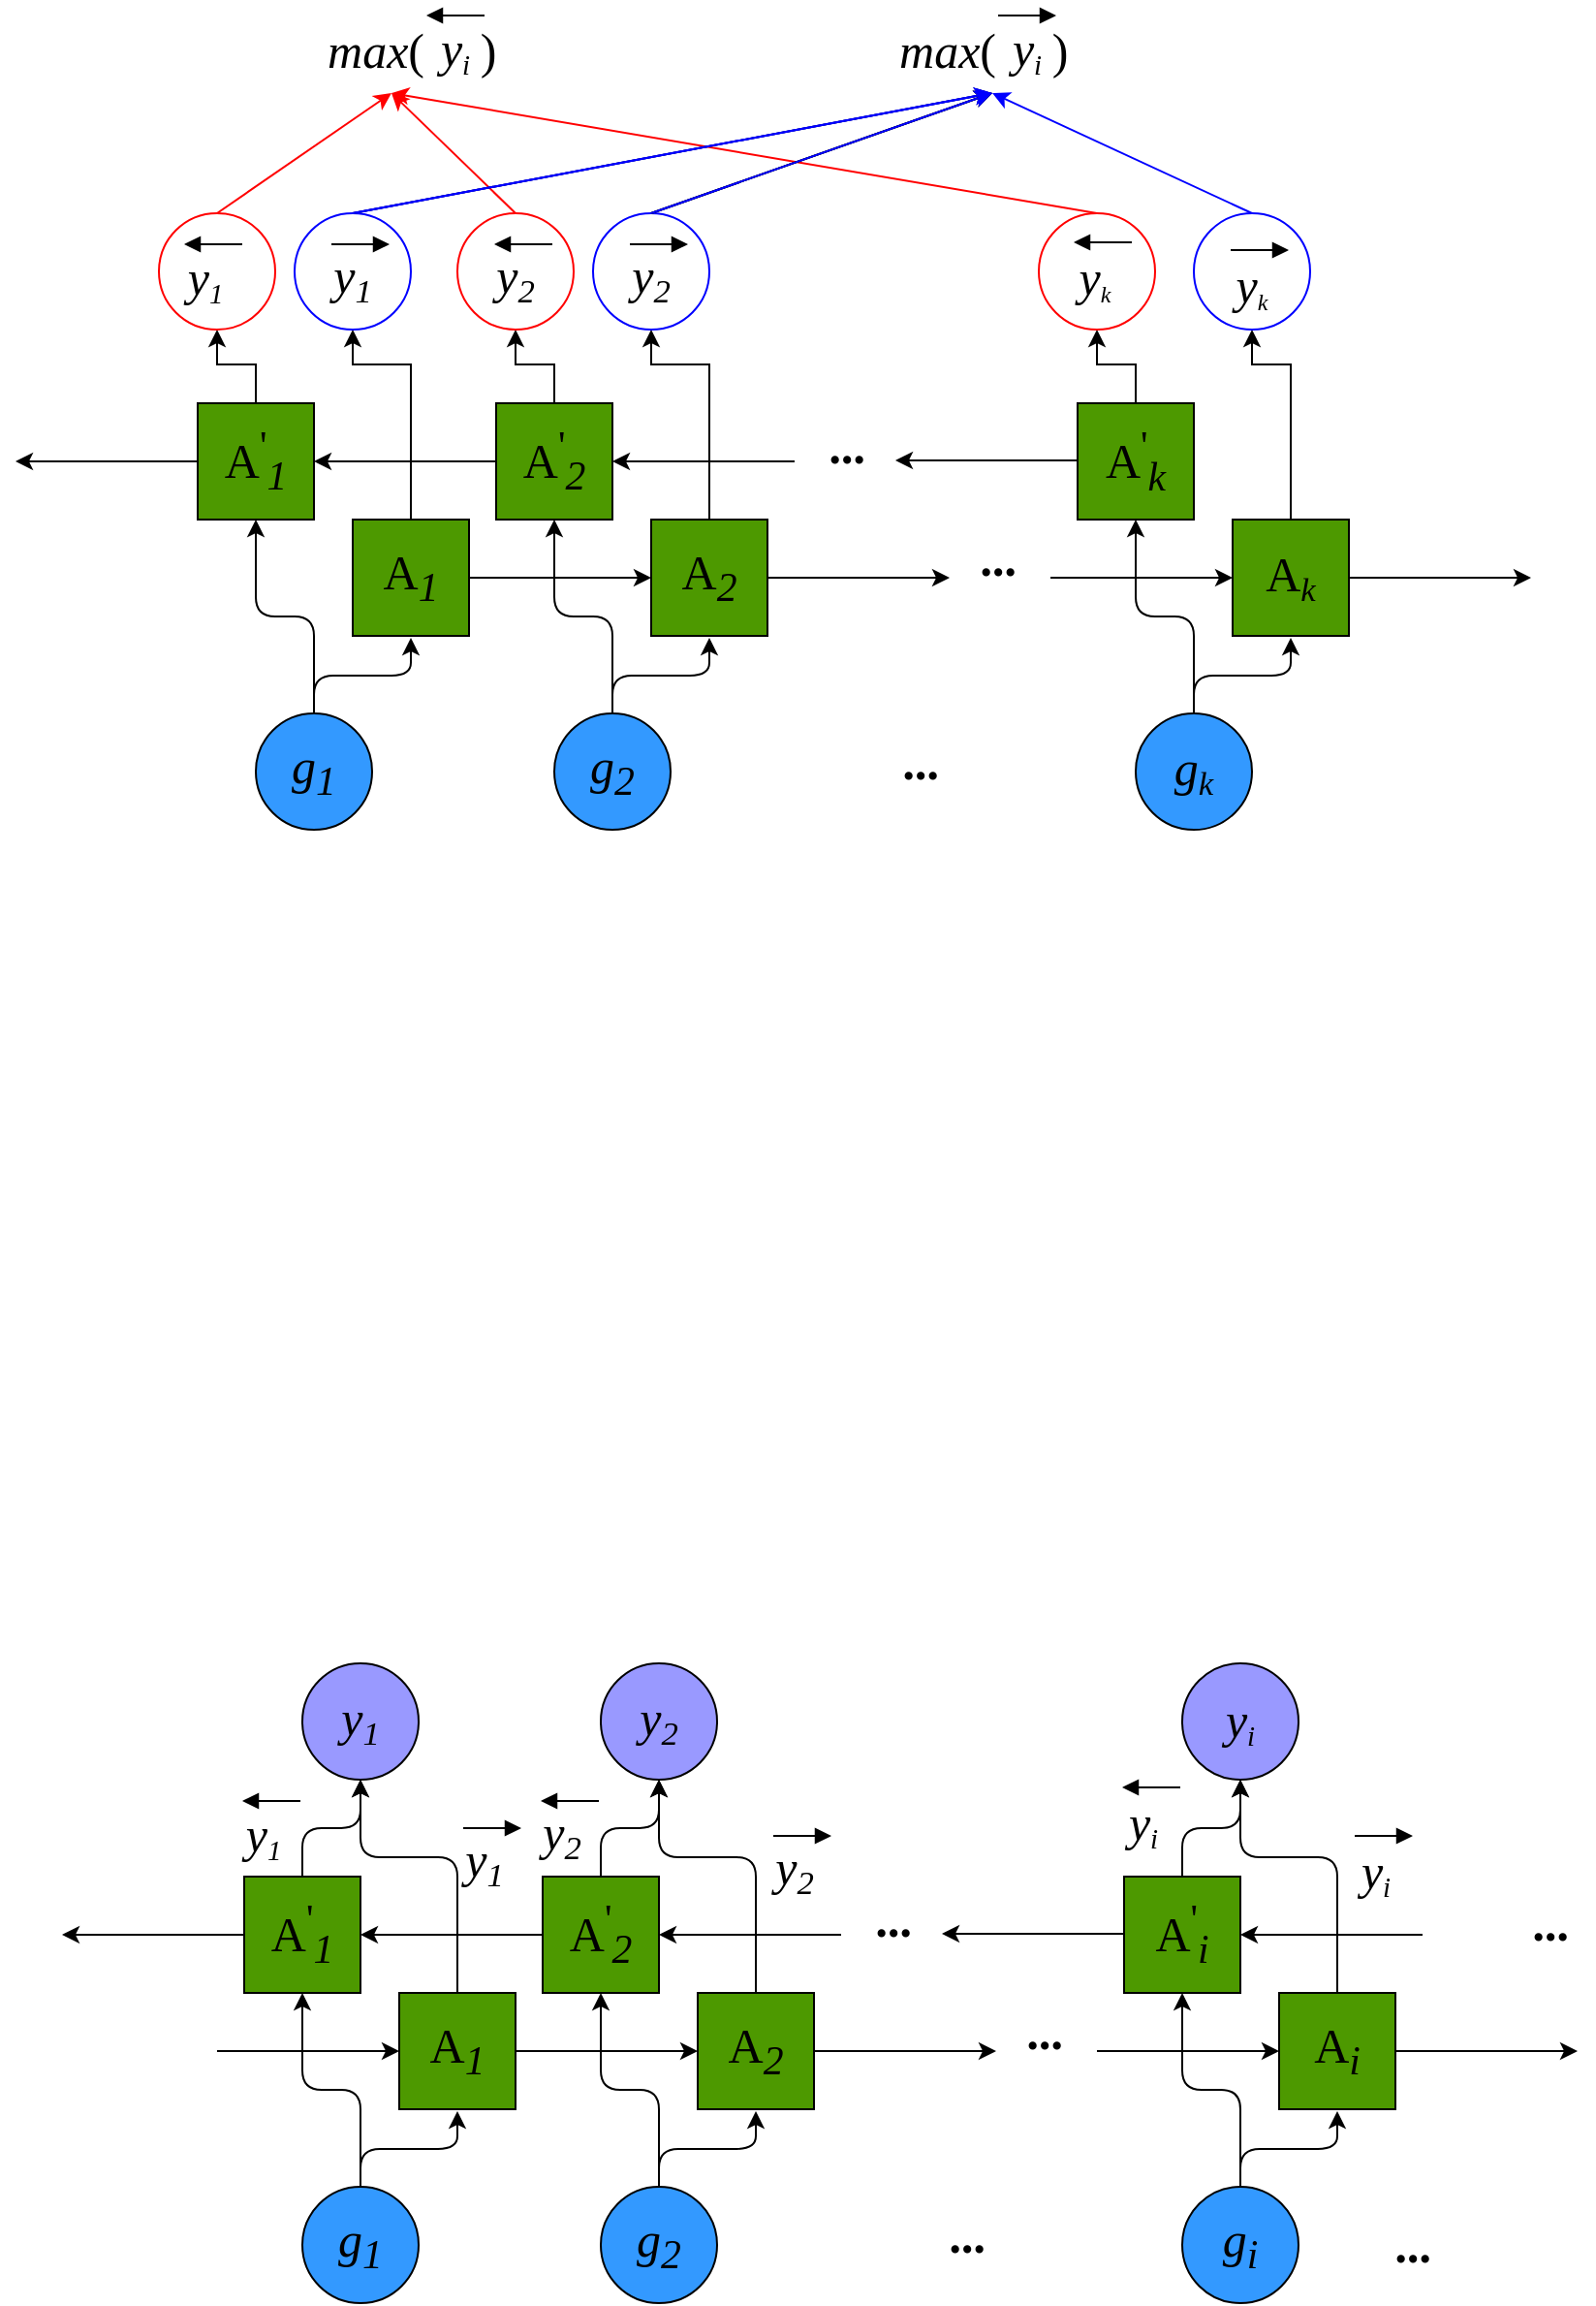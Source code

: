 <mxfile version="12.7.0" type="github">
  <diagram id="qnvLAeOahHRdcpvroYUL" name="Page-1">
    <mxGraphModel dx="1019" dy="519" grid="1" gridSize="10" guides="1" tooltips="1" connect="1" arrows="1" fold="1" page="1" pageScale="1" pageWidth="827" pageHeight="1169" math="0" shadow="0">
      <root>
        <mxCell id="0"/>
        <mxCell id="1" parent="0"/>
        <mxCell id="tPSSgy20HXyKbWYkyoau-40" value="" style="html=1;verticalAlign=bottom;endArrow=block;fontSize=25;fontFamily=Times New Roman;" edge="1" parent="1">
          <mxGeometry width="80" relative="1" as="geometry">
            <mxPoint x="523" y="120" as="sourcePoint"/>
            <mxPoint x="553" y="120" as="targetPoint"/>
          </mxGeometry>
        </mxCell>
        <mxCell id="RUoRTHbxr52IHqTM27ya-61" value="" style="html=1;verticalAlign=bottom;endArrow=block;fontSize=25;fontFamily=Times New Roman;" parent="1" edge="1">
          <mxGeometry width="80" relative="1" as="geometry">
            <mxPoint x="179" y="238" as="sourcePoint"/>
            <mxPoint x="209" y="238" as="targetPoint"/>
          </mxGeometry>
        </mxCell>
        <mxCell id="RUoRTHbxr52IHqTM27ya-1" value="g&lt;sub&gt;1&lt;/sub&gt;" style="ellipse;whiteSpace=wrap;html=1;aspect=fixed;fontSize=25;fontStyle=2;fontFamily=Times New Roman;fillColor=#3399FF;" parent="1" vertex="1">
          <mxGeometry x="140" y="480" width="60" height="60" as="geometry"/>
        </mxCell>
        <mxCell id="RUoRTHbxr52IHqTM27ya-22" value="" style="edgeStyle=orthogonalEdgeStyle;rounded=0;orthogonalLoop=1;jettySize=auto;html=1;fontSize=25;fontStyle=2;exitX=0;exitY=0.5;exitDx=0;exitDy=0;fontFamily=Times New Roman;" parent="1" source="RUoRTHbxr52IHqTM27ya-13" target="RUoRTHbxr52IHqTM27ya-2" edge="1">
          <mxGeometry relative="1" as="geometry">
            <mxPoint x="250" y="350" as="sourcePoint"/>
          </mxGeometry>
        </mxCell>
        <mxCell id="clvgTeOOFxfK2EVjI2t1-62" value="" style="edgeStyle=orthogonalEdgeStyle;rounded=0;orthogonalLoop=1;jettySize=auto;html=1;" parent="1" source="RUoRTHbxr52IHqTM27ya-2" target="clvgTeOOFxfK2EVjI2t1-61" edge="1">
          <mxGeometry relative="1" as="geometry"/>
        </mxCell>
        <mxCell id="RUoRTHbxr52IHqTM27ya-2" value="" style="whiteSpace=wrap;html=1;aspect=fixed;fontSize=25;fontStyle=2;fontFamily=Times New Roman;fontColor=#00FF00;fillColor=#4D9900;" parent="1" vertex="1">
          <mxGeometry x="110" y="320" width="60" height="60" as="geometry"/>
        </mxCell>
        <mxCell id="tPSSgy20HXyKbWYkyoau-12" value="" style="edgeStyle=orthogonalEdgeStyle;rounded=0;orthogonalLoop=1;jettySize=auto;html=1;entryX=0.5;entryY=1;entryDx=0;entryDy=0;" edge="1" parent="1" source="RUoRTHbxr52IHqTM27ya-3" target="clvgTeOOFxfK2EVjI2t1-65">
          <mxGeometry relative="1" as="geometry">
            <mxPoint x="220" y="300" as="targetPoint"/>
            <Array as="points">
              <mxPoint x="220" y="300"/>
              <mxPoint x="190" y="300"/>
            </Array>
          </mxGeometry>
        </mxCell>
        <mxCell id="RUoRTHbxr52IHqTM27ya-3" value="" style="whiteSpace=wrap;html=1;aspect=fixed;fontSize=25;fontStyle=2;fontFamily=Times New Roman;labelBackgroundColor=#00FF00;fillColor=#4D9900;" parent="1" vertex="1">
          <mxGeometry x="190" y="380" width="60" height="60" as="geometry"/>
        </mxCell>
        <mxCell id="RUoRTHbxr52IHqTM27ya-5" value="" style="edgeStyle=elbowEdgeStyle;elbow=vertical;endArrow=classic;html=1;fontSize=25;fontStyle=2;fontFamily=Times New Roman;" parent="1" edge="1">
          <mxGeometry width="50" height="50" relative="1" as="geometry">
            <mxPoint x="170" y="480" as="sourcePoint"/>
            <mxPoint x="220" y="441" as="targetPoint"/>
          </mxGeometry>
        </mxCell>
        <mxCell id="RUoRTHbxr52IHqTM27ya-6" value="" style="edgeStyle=elbowEdgeStyle;elbow=vertical;endArrow=classic;html=1;fontSize=25;fontStyle=2;fontFamily=Times New Roman;" parent="1" edge="1">
          <mxGeometry width="50" height="50" relative="1" as="geometry">
            <mxPoint x="170" y="480" as="sourcePoint"/>
            <mxPoint x="140" y="380" as="targetPoint"/>
          </mxGeometry>
        </mxCell>
        <mxCell id="RUoRTHbxr52IHqTM27ya-12" value="g&lt;sub&gt;2&lt;/sub&gt;" style="ellipse;whiteSpace=wrap;html=1;aspect=fixed;fontSize=25;fontStyle=2;fontFamily=Times New Roman;fillColor=#3399FF;" parent="1" vertex="1">
          <mxGeometry x="294" y="480" width="60" height="60" as="geometry"/>
        </mxCell>
        <mxCell id="tPSSgy20HXyKbWYkyoau-6" value="" style="edgeStyle=orthogonalEdgeStyle;rounded=0;orthogonalLoop=1;jettySize=auto;html=1;" edge="1" parent="1" source="RUoRTHbxr52IHqTM27ya-13" target="clvgTeOOFxfK2EVjI2t1-66">
          <mxGeometry relative="1" as="geometry"/>
        </mxCell>
        <mxCell id="RUoRTHbxr52IHqTM27ya-13" value="" style="whiteSpace=wrap;html=1;aspect=fixed;fontSize=25;fontStyle=2;fontFamily=Times New Roman;gradientColor=none;fillColor=#4D9900;" parent="1" vertex="1">
          <mxGeometry x="264" y="320" width="60" height="60" as="geometry"/>
        </mxCell>
        <mxCell id="tPSSgy20HXyKbWYkyoau-10" value="" style="edgeStyle=orthogonalEdgeStyle;rounded=0;orthogonalLoop=1;jettySize=auto;html=1;entryX=0.5;entryY=1;entryDx=0;entryDy=0;" edge="1" parent="1" source="RUoRTHbxr52IHqTM27ya-14" target="clvgTeOOFxfK2EVjI2t1-68">
          <mxGeometry relative="1" as="geometry">
            <mxPoint x="374" y="300" as="targetPoint"/>
            <Array as="points">
              <mxPoint x="374" y="300"/>
              <mxPoint x="344" y="300"/>
            </Array>
          </mxGeometry>
        </mxCell>
        <mxCell id="RUoRTHbxr52IHqTM27ya-14" value="" style="whiteSpace=wrap;html=1;aspect=fixed;fontSize=25;fontStyle=2;fontFamily=Times New Roman;fillColor=#4D9900;" parent="1" vertex="1">
          <mxGeometry x="344" y="380" width="60" height="60" as="geometry"/>
        </mxCell>
        <mxCell id="RUoRTHbxr52IHqTM27ya-15" value="" style="edgeStyle=elbowEdgeStyle;elbow=vertical;endArrow=classic;html=1;fontSize=25;fontStyle=2;fontFamily=Times New Roman;" parent="1" edge="1">
          <mxGeometry width="50" height="50" relative="1" as="geometry">
            <mxPoint x="324" y="480" as="sourcePoint"/>
            <mxPoint x="374" y="441" as="targetPoint"/>
          </mxGeometry>
        </mxCell>
        <mxCell id="RUoRTHbxr52IHqTM27ya-16" value="" style="edgeStyle=elbowEdgeStyle;elbow=vertical;endArrow=classic;html=1;fontSize=25;fontStyle=2;fontFamily=Times New Roman;" parent="1" edge="1">
          <mxGeometry width="50" height="50" relative="1" as="geometry">
            <mxPoint x="324" y="480" as="sourcePoint"/>
            <mxPoint x="294" y="380" as="targetPoint"/>
          </mxGeometry>
        </mxCell>
        <mxCell id="RUoRTHbxr52IHqTM27ya-20" value="" style="endArrow=classic;html=1;exitX=1;exitY=0.5;exitDx=0;exitDy=0;entryX=0;entryY=0.5;entryDx=0;entryDy=0;fontSize=25;fontStyle=2;fontFamily=Times New Roman;" parent="1" source="RUoRTHbxr52IHqTM27ya-3" target="RUoRTHbxr52IHqTM27ya-14" edge="1">
          <mxGeometry width="50" height="50" relative="1" as="geometry">
            <mxPoint x="-80" y="500" as="sourcePoint"/>
            <mxPoint x="-30" y="450" as="targetPoint"/>
          </mxGeometry>
        </mxCell>
        <mxCell id="RUoRTHbxr52IHqTM27ya-26" value="" style="endArrow=classic;html=1;exitX=1;exitY=0.5;exitDx=0;exitDy=0;entryX=0;entryY=0.5;entryDx=0;entryDy=0;fontSize=25;fontStyle=2;fontFamily=Times New Roman;" parent="1" edge="1">
          <mxGeometry width="50" height="50" relative="1" as="geometry">
            <mxPoint x="404" y="410" as="sourcePoint"/>
            <mxPoint x="498" y="410" as="targetPoint"/>
          </mxGeometry>
        </mxCell>
        <mxCell id="RUoRTHbxr52IHqTM27ya-27" value="" style="endArrow=classic;html=1;exitX=1;exitY=0.5;exitDx=0;exitDy=0;entryX=0;entryY=0.5;entryDx=0;entryDy=0;fontSize=25;fontStyle=2;fontFamily=Times New Roman;" parent="1" edge="1">
          <mxGeometry width="50" height="50" relative="1" as="geometry">
            <mxPoint x="418" y="350" as="sourcePoint"/>
            <mxPoint x="324" y="350" as="targetPoint"/>
          </mxGeometry>
        </mxCell>
        <mxCell id="RUoRTHbxr52IHqTM27ya-28" value="g&lt;span style=&quot;font-size: 20.833px&quot;&gt;&lt;sub&gt;k&lt;/sub&gt;&lt;/span&gt;" style="ellipse;whiteSpace=wrap;html=1;aspect=fixed;fontSize=25;fontStyle=2;fontFamily=Times New Roman;labelBackgroundColor=none;fillColor=#3399FF;" parent="1" vertex="1">
          <mxGeometry x="594" y="480" width="60" height="60" as="geometry"/>
        </mxCell>
        <mxCell id="tPSSgy20HXyKbWYkyoau-1" value="" style="edgeStyle=orthogonalEdgeStyle;rounded=0;orthogonalLoop=1;jettySize=auto;html=1;" edge="1" parent="1" source="RUoRTHbxr52IHqTM27ya-29" target="clvgTeOOFxfK2EVjI2t1-69">
          <mxGeometry relative="1" as="geometry"/>
        </mxCell>
        <mxCell id="RUoRTHbxr52IHqTM27ya-29" value="" style="whiteSpace=wrap;html=1;aspect=fixed;fontSize=25;fontStyle=2;fontFamily=Times New Roman;fillColor=#4D9900;" parent="1" vertex="1">
          <mxGeometry x="564" y="320" width="60" height="60" as="geometry"/>
        </mxCell>
        <mxCell id="tPSSgy20HXyKbWYkyoau-5" value="" style="edgeStyle=orthogonalEdgeStyle;rounded=0;orthogonalLoop=1;jettySize=auto;html=1;entryX=0.5;entryY=1;entryDx=0;entryDy=0;" edge="1" parent="1" source="RUoRTHbxr52IHqTM27ya-30" target="clvgTeOOFxfK2EVjI2t1-70">
          <mxGeometry relative="1" as="geometry">
            <mxPoint x="674" y="300" as="targetPoint"/>
            <Array as="points">
              <mxPoint x="674" y="300"/>
              <mxPoint x="654" y="300"/>
            </Array>
          </mxGeometry>
        </mxCell>
        <mxCell id="RUoRTHbxr52IHqTM27ya-30" value="" style="whiteSpace=wrap;html=1;aspect=fixed;fontSize=25;fontStyle=2;fontFamily=Times New Roman;fillColor=#4D9900;" parent="1" vertex="1">
          <mxGeometry x="644" y="380" width="60" height="60" as="geometry"/>
        </mxCell>
        <mxCell id="RUoRTHbxr52IHqTM27ya-31" value="" style="edgeStyle=elbowEdgeStyle;elbow=vertical;endArrow=classic;html=1;fontSize=25;fontStyle=2;fontFamily=Times New Roman;" parent="1" edge="1">
          <mxGeometry width="50" height="50" relative="1" as="geometry">
            <mxPoint x="624" y="480" as="sourcePoint"/>
            <mxPoint x="674" y="441" as="targetPoint"/>
          </mxGeometry>
        </mxCell>
        <mxCell id="RUoRTHbxr52IHqTM27ya-32" value="" style="edgeStyle=elbowEdgeStyle;elbow=vertical;endArrow=classic;html=1;fontSize=25;fontStyle=2;fontFamily=Times New Roman;" parent="1" edge="1">
          <mxGeometry width="50" height="50" relative="1" as="geometry">
            <mxPoint x="624" y="480" as="sourcePoint"/>
            <mxPoint x="594" y="380" as="targetPoint"/>
          </mxGeometry>
        </mxCell>
        <mxCell id="RUoRTHbxr52IHqTM27ya-36" value="" style="endArrow=classic;html=1;exitX=1;exitY=0.5;exitDx=0;exitDy=0;entryX=0;entryY=0.5;entryDx=0;entryDy=0;fontSize=25;fontStyle=2;fontFamily=Times New Roman;" parent="1" target="RUoRTHbxr52IHqTM27ya-30" edge="1">
          <mxGeometry width="50" height="50" relative="1" as="geometry">
            <mxPoint x="550" y="410" as="sourcePoint"/>
            <mxPoint x="270" y="450" as="targetPoint"/>
          </mxGeometry>
        </mxCell>
        <mxCell id="RUoRTHbxr52IHqTM27ya-37" value="" style="endArrow=classic;html=1;exitX=1;exitY=0.5;exitDx=0;exitDy=0;entryX=0;entryY=0.5;entryDx=0;entryDy=0;fontSize=25;fontStyle=2;fontFamily=Times New Roman;" parent="1" edge="1">
          <mxGeometry width="50" height="50" relative="1" as="geometry">
            <mxPoint x="704" y="410" as="sourcePoint"/>
            <mxPoint x="798" y="410" as="targetPoint"/>
          </mxGeometry>
        </mxCell>
        <mxCell id="RUoRTHbxr52IHqTM27ya-39" value="" style="endArrow=classic;html=1;exitX=1;exitY=0.5;exitDx=0;exitDy=0;entryX=0;entryY=0.5;entryDx=0;entryDy=0;fontSize=25;fontStyle=2;fontFamily=Times New Roman;" parent="1" edge="1">
          <mxGeometry width="50" height="50" relative="1" as="geometry">
            <mxPoint x="564" y="349.5" as="sourcePoint"/>
            <mxPoint x="470" y="349.5" as="targetPoint"/>
          </mxGeometry>
        </mxCell>
        <mxCell id="RUoRTHbxr52IHqTM27ya-41" value="&lt;b style=&quot;font-size: 25px;&quot;&gt;&lt;font style=&quot;font-size: 25px;&quot;&gt;...&lt;/font&gt;&lt;/b&gt;" style="text;html=1;strokeColor=none;fillColor=none;align=center;verticalAlign=middle;whiteSpace=wrap;rounded=0;fontSize=25;fontStyle=2;fontFamily=Times New Roman;" parent="1" vertex="1">
          <mxGeometry x="519" y="400" width="10" as="geometry"/>
        </mxCell>
        <mxCell id="RUoRTHbxr52IHqTM27ya-47" value="&lt;b style=&quot;font-size: 25px;&quot;&gt;&lt;font style=&quot;font-size: 25px;&quot;&gt;...&lt;/font&gt;&lt;/b&gt;" style="text;html=1;strokeColor=none;fillColor=none;align=center;verticalAlign=middle;whiteSpace=wrap;rounded=0;fontSize=25;fontStyle=2;fontFamily=Times New Roman;" parent="1" vertex="1">
          <mxGeometry x="441" y="342" width="10" as="geometry"/>
        </mxCell>
        <mxCell id="RUoRTHbxr52IHqTM27ya-51" value="" style="edgeStyle=orthogonalEdgeStyle;rounded=0;orthogonalLoop=1;jettySize=auto;html=1;entryX=0;entryY=0.5;entryDx=0;entryDy=0;fontSize=25;fontStyle=2;fontFamily=Times New Roman;" parent="1" edge="1">
          <mxGeometry relative="1" as="geometry">
            <mxPoint x="110" y="350" as="sourcePoint"/>
            <mxPoint x="16" y="350" as="targetPoint"/>
          </mxGeometry>
        </mxCell>
        <mxCell id="RUoRTHbxr52IHqTM27ya-57" value="" style="html=1;verticalAlign=bottom;endArrow=block;fontSize=25;fontFamily=Times New Roman;" parent="1" edge="1">
          <mxGeometry width="80" relative="1" as="geometry">
            <mxPoint x="333" y="238" as="sourcePoint"/>
            <mxPoint x="363" y="238" as="targetPoint"/>
          </mxGeometry>
        </mxCell>
        <mxCell id="RUoRTHbxr52IHqTM27ya-58" value="&lt;i&gt;y&lt;span style=&quot;font-size: 20.833px&quot;&gt;&lt;sub&gt;2&lt;/sub&gt;&lt;/span&gt;&lt;/i&gt;" style="text;html=1;strokeColor=none;fillColor=none;align=center;verticalAlign=middle;whiteSpace=wrap;rounded=0;fontSize=25;fontFamily=Times New Roman;" parent="1" vertex="1">
          <mxGeometry x="324" y="246" width="40" height="20" as="geometry"/>
        </mxCell>
        <mxCell id="RUoRTHbxr52IHqTM27ya-59" value="" style="html=1;verticalAlign=bottom;endArrow=block;fontSize=25;fontFamily=Times New Roman;" parent="1" edge="1">
          <mxGeometry width="80" relative="1" as="geometry">
            <mxPoint x="643" y="241" as="sourcePoint"/>
            <mxPoint x="673" y="241" as="targetPoint"/>
          </mxGeometry>
        </mxCell>
        <mxCell id="RUoRTHbxr52IHqTM27ya-60" value="&lt;i&gt;y&lt;span style=&quot;font-size: 14.468px&quot;&gt;&lt;sub&gt;k&lt;/sub&gt;&lt;/span&gt;&lt;/i&gt;" style="text;html=1;strokeColor=none;fillColor=none;align=center;verticalAlign=middle;whiteSpace=wrap;rounded=0;fontSize=25;fontFamily=Times New Roman;" parent="1" vertex="1">
          <mxGeometry x="634" y="249" width="40" height="22" as="geometry"/>
        </mxCell>
        <mxCell id="RUoRTHbxr52IHqTM27ya-62" value="&lt;i&gt;y&lt;span style=&quot;font-size: 20.833px&quot;&gt;&lt;sub&gt;1&lt;/sub&gt;&lt;/span&gt;&lt;/i&gt;" style="text;html=1;strokeColor=none;fillColor=none;align=center;verticalAlign=middle;whiteSpace=wrap;rounded=0;fontSize=25;fontFamily=Times New Roman;" parent="1" vertex="1">
          <mxGeometry x="170" y="246" width="40" height="20" as="geometry"/>
        </mxCell>
        <mxCell id="RUoRTHbxr52IHqTM27ya-63" value="" style="html=1;verticalAlign=bottom;endArrow=block;fontSize=25;fontFamily=Times New Roman;" parent="1" edge="1">
          <mxGeometry width="80" relative="1" as="geometry">
            <mxPoint x="293" y="238" as="sourcePoint"/>
            <mxPoint x="263" y="238" as="targetPoint"/>
          </mxGeometry>
        </mxCell>
        <mxCell id="RUoRTHbxr52IHqTM27ya-64" value="&lt;i&gt;y&lt;span style=&quot;font-size: 20.833px&quot;&gt;&lt;sub&gt;2&lt;/sub&gt;&lt;/span&gt;&lt;/i&gt;" style="text;html=1;strokeColor=none;fillColor=none;align=center;verticalAlign=middle;whiteSpace=wrap;rounded=0;fontSize=25;fontFamily=Times New Roman;" parent="1" vertex="1">
          <mxGeometry x="254" y="246" width="40" height="20" as="geometry"/>
        </mxCell>
        <mxCell id="RUoRTHbxr52IHqTM27ya-65" value="" style="html=1;verticalAlign=bottom;endArrow=block;fontSize=25;fontFamily=Times New Roman;" parent="1" edge="1">
          <mxGeometry width="80" relative="1" as="geometry">
            <mxPoint x="133" y="238" as="sourcePoint"/>
            <mxPoint x="103" y="238" as="targetPoint"/>
          </mxGeometry>
        </mxCell>
        <mxCell id="RUoRTHbxr52IHqTM27ya-66" value="&lt;i&gt;y&lt;span style=&quot;font-size: 17.361px&quot;&gt;&lt;sub&gt;1&lt;/sub&gt;&lt;/span&gt;&lt;/i&gt;" style="text;html=1;strokeColor=none;fillColor=none;align=center;verticalAlign=middle;whiteSpace=wrap;rounded=0;fontSize=25;fontFamily=Times New Roman;" parent="1" vertex="1">
          <mxGeometry x="94" y="246" width="40" height="20" as="geometry"/>
        </mxCell>
        <mxCell id="RUoRTHbxr52IHqTM27ya-67" value="" style="html=1;verticalAlign=bottom;endArrow=block;fontSize=25;fontFamily=Times New Roman;" parent="1" edge="1">
          <mxGeometry width="80" relative="1" as="geometry">
            <mxPoint x="592" y="237" as="sourcePoint"/>
            <mxPoint x="562" y="237" as="targetPoint"/>
          </mxGeometry>
        </mxCell>
        <mxCell id="RUoRTHbxr52IHqTM27ya-68" value="&lt;i&gt;y&lt;span style=&quot;font-size: 14.468px&quot;&gt;&lt;sub&gt;k&lt;/sub&gt;&lt;/span&gt;&lt;/i&gt;" style="text;html=1;strokeColor=none;fillColor=none;align=center;verticalAlign=middle;whiteSpace=wrap;rounded=0;fontSize=25;fontFamily=Times New Roman;" parent="1" vertex="1">
          <mxGeometry x="553" y="245" width="40" height="22" as="geometry"/>
        </mxCell>
        <mxCell id="RUoRTHbxr52IHqTM27ya-73" value="A&lt;span style=&quot;font-size: 20.833px&quot;&gt;&lt;i&gt;&lt;sub&gt;k&lt;/sub&gt;&lt;/i&gt;&lt;/span&gt;" style="text;html=1;strokeColor=none;fillColor=none;align=center;verticalAlign=middle;whiteSpace=wrap;rounded=0;fontSize=25;fontFamily=Times New Roman;" parent="1" vertex="1">
          <mxGeometry x="654" y="400" width="40" height="20" as="geometry"/>
        </mxCell>
        <mxCell id="RUoRTHbxr52IHqTM27ya-74" value="A&lt;sub&gt;&lt;i&gt;2&lt;/i&gt;&lt;/sub&gt;" style="text;html=1;strokeColor=none;fillColor=none;align=center;verticalAlign=middle;whiteSpace=wrap;rounded=0;fontSize=25;fontFamily=Times New Roman;" parent="1" vertex="1">
          <mxGeometry x="354" y="400" width="40" height="20" as="geometry"/>
        </mxCell>
        <mxCell id="RUoRTHbxr52IHqTM27ya-75" value="A&lt;sub&gt;&lt;i&gt;1&lt;/i&gt;&lt;/sub&gt;" style="text;html=1;strokeColor=none;fillColor=none;align=center;verticalAlign=middle;whiteSpace=wrap;rounded=0;fontSize=25;fontFamily=Times New Roman;" parent="1" vertex="1">
          <mxGeometry x="200" y="400" width="40" height="20" as="geometry"/>
        </mxCell>
        <mxCell id="RUoRTHbxr52IHqTM27ya-78" value="A&lt;sup&gt;&#39;&lt;/sup&gt;&lt;sub&gt;&lt;i&gt;2&lt;/i&gt;&lt;/sub&gt;" style="text;html=1;strokeColor=none;fillColor=none;align=center;verticalAlign=middle;whiteSpace=wrap;rounded=0;fontSize=25;fontFamily=Times New Roman;" parent="1" vertex="1">
          <mxGeometry x="274" y="340" width="40" height="20" as="geometry"/>
        </mxCell>
        <mxCell id="RUoRTHbxr52IHqTM27ya-79" value="A&lt;sup&gt;&#39;&lt;/sup&gt;&lt;sub&gt;&lt;i&gt;1&lt;/i&gt;&lt;/sub&gt;" style="text;html=1;strokeColor=none;fillColor=none;align=center;verticalAlign=middle;whiteSpace=wrap;rounded=0;fontSize=25;fontFamily=Times New Roman;" parent="1" vertex="1">
          <mxGeometry x="120" y="340" width="40" height="20" as="geometry"/>
        </mxCell>
        <mxCell id="RUoRTHbxr52IHqTM27ya-80" value="A&lt;sup&gt;&#39;&lt;/sup&gt;&lt;i&gt;&lt;sub&gt;k&lt;/sub&gt;&lt;/i&gt;" style="text;html=1;strokeColor=none;fillColor=none;align=center;verticalAlign=middle;whiteSpace=wrap;rounded=0;fontSize=25;fontFamily=Times New Roman;" parent="1" vertex="1">
          <mxGeometry x="574" y="340" width="40" height="20" as="geometry"/>
        </mxCell>
        <mxCell id="RUoRTHbxr52IHqTM27ya-84" value="&lt;b style=&quot;font-size: 25px;&quot;&gt;&lt;font style=&quot;font-size: 25px;&quot;&gt;...&lt;/font&gt;&lt;/b&gt;" style="text;html=1;strokeColor=none;fillColor=none;align=center;verticalAlign=middle;whiteSpace=wrap;rounded=0;fontSize=25;fontStyle=2;fontFamily=Times New Roman;" parent="1" vertex="1">
          <mxGeometry x="479" y="505" width="10" as="geometry"/>
        </mxCell>
        <mxCell id="clvgTeOOFxfK2EVjI2t1-1" value="" style="html=1;verticalAlign=bottom;endArrow=block;fontSize=25;fontFamily=Times New Roman;" parent="1" edge="1">
          <mxGeometry width="80" relative="1" as="geometry">
            <mxPoint x="247" y="1055" as="sourcePoint"/>
            <mxPoint x="277" y="1055" as="targetPoint"/>
          </mxGeometry>
        </mxCell>
        <mxCell id="clvgTeOOFxfK2EVjI2t1-2" value="g&lt;sub&gt;1&lt;/sub&gt;" style="ellipse;whiteSpace=wrap;html=1;aspect=fixed;fontSize=25;fontStyle=2;fontFamily=Times New Roman;fillColor=#3399FF;" parent="1" vertex="1">
          <mxGeometry x="164" y="1240" width="60" height="60" as="geometry"/>
        </mxCell>
        <mxCell id="clvgTeOOFxfK2EVjI2t1-3" value="" style="edgeStyle=orthogonalEdgeStyle;rounded=0;orthogonalLoop=1;jettySize=auto;html=1;fontSize=25;fontStyle=2;exitX=0;exitY=0.5;exitDx=0;exitDy=0;fontFamily=Times New Roman;" parent="1" source="clvgTeOOFxfK2EVjI2t1-12" target="clvgTeOOFxfK2EVjI2t1-4" edge="1">
          <mxGeometry relative="1" as="geometry">
            <mxPoint x="274" y="1110" as="sourcePoint"/>
          </mxGeometry>
        </mxCell>
        <mxCell id="clvgTeOOFxfK2EVjI2t1-4" value="" style="whiteSpace=wrap;html=1;aspect=fixed;fontSize=25;fontStyle=2;fontFamily=Times New Roman;fontColor=#00FF00;fillColor=#4D9900;" parent="1" vertex="1">
          <mxGeometry x="134" y="1080" width="60" height="60" as="geometry"/>
        </mxCell>
        <mxCell id="clvgTeOOFxfK2EVjI2t1-5" value="" style="whiteSpace=wrap;html=1;aspect=fixed;fontSize=25;fontStyle=2;fontFamily=Times New Roman;labelBackgroundColor=#00FF00;fillColor=#4D9900;" parent="1" vertex="1">
          <mxGeometry x="214" y="1140" width="60" height="60" as="geometry"/>
        </mxCell>
        <mxCell id="clvgTeOOFxfK2EVjI2t1-6" value="" style="edgeStyle=elbowEdgeStyle;elbow=vertical;endArrow=classic;html=1;fontSize=25;fontStyle=2;fontFamily=Times New Roman;" parent="1" edge="1">
          <mxGeometry width="50" height="50" relative="1" as="geometry">
            <mxPoint x="194" y="1240" as="sourcePoint"/>
            <mxPoint x="244" y="1201" as="targetPoint"/>
          </mxGeometry>
        </mxCell>
        <mxCell id="clvgTeOOFxfK2EVjI2t1-7" value="" style="edgeStyle=elbowEdgeStyle;elbow=vertical;endArrow=classic;html=1;fontSize=25;fontStyle=2;fontFamily=Times New Roman;" parent="1" edge="1">
          <mxGeometry width="50" height="50" relative="1" as="geometry">
            <mxPoint x="194" y="1240" as="sourcePoint"/>
            <mxPoint x="164" y="1140" as="targetPoint"/>
          </mxGeometry>
        </mxCell>
        <mxCell id="clvgTeOOFxfK2EVjI2t1-8" value="" style="edgeStyle=elbowEdgeStyle;elbow=vertical;endArrow=classic;html=1;fontSize=25;fontStyle=2;fontFamily=Times New Roman;" parent="1" edge="1">
          <mxGeometry width="50" height="50" relative="1" as="geometry">
            <mxPoint x="164" y="1080" as="sourcePoint"/>
            <mxPoint x="194" y="1030" as="targetPoint"/>
          </mxGeometry>
        </mxCell>
        <mxCell id="clvgTeOOFxfK2EVjI2t1-9" value="" style="edgeStyle=elbowEdgeStyle;elbow=vertical;endArrow=classic;html=1;fontSize=25;fontStyle=2;fontFamily=Times New Roman;" parent="1" edge="1">
          <mxGeometry width="50" height="50" relative="1" as="geometry">
            <mxPoint x="244" y="1140" as="sourcePoint"/>
            <mxPoint x="194" y="1030" as="targetPoint"/>
            <Array as="points">
              <mxPoint x="224" y="1070"/>
            </Array>
          </mxGeometry>
        </mxCell>
        <mxCell id="clvgTeOOFxfK2EVjI2t1-10" value="" style="ellipse;whiteSpace=wrap;html=1;aspect=fixed;fontSize=25;fontStyle=2;fontFamily=Times New Roman;fillColor=#9999FF;" parent="1" vertex="1">
          <mxGeometry x="164" y="970" width="60" height="60" as="geometry"/>
        </mxCell>
        <mxCell id="clvgTeOOFxfK2EVjI2t1-11" value="g&lt;sub&gt;2&lt;/sub&gt;" style="ellipse;whiteSpace=wrap;html=1;aspect=fixed;fontSize=25;fontStyle=2;fontFamily=Times New Roman;fillColor=#3399FF;" parent="1" vertex="1">
          <mxGeometry x="318" y="1240" width="60" height="60" as="geometry"/>
        </mxCell>
        <mxCell id="clvgTeOOFxfK2EVjI2t1-12" value="" style="whiteSpace=wrap;html=1;aspect=fixed;fontSize=25;fontStyle=2;fontFamily=Times New Roman;gradientColor=none;fillColor=#4D9900;" parent="1" vertex="1">
          <mxGeometry x="288" y="1080" width="60" height="60" as="geometry"/>
        </mxCell>
        <mxCell id="clvgTeOOFxfK2EVjI2t1-13" value="" style="whiteSpace=wrap;html=1;aspect=fixed;fontSize=25;fontStyle=2;fontFamily=Times New Roman;fillColor=#4D9900;" parent="1" vertex="1">
          <mxGeometry x="368" y="1140" width="60" height="60" as="geometry"/>
        </mxCell>
        <mxCell id="clvgTeOOFxfK2EVjI2t1-14" value="" style="edgeStyle=elbowEdgeStyle;elbow=vertical;endArrow=classic;html=1;fontSize=25;fontStyle=2;fontFamily=Times New Roman;" parent="1" edge="1">
          <mxGeometry width="50" height="50" relative="1" as="geometry">
            <mxPoint x="348" y="1240" as="sourcePoint"/>
            <mxPoint x="398" y="1201" as="targetPoint"/>
          </mxGeometry>
        </mxCell>
        <mxCell id="clvgTeOOFxfK2EVjI2t1-15" value="" style="edgeStyle=elbowEdgeStyle;elbow=vertical;endArrow=classic;html=1;fontSize=25;fontStyle=2;fontFamily=Times New Roman;" parent="1" edge="1">
          <mxGeometry width="50" height="50" relative="1" as="geometry">
            <mxPoint x="348" y="1240" as="sourcePoint"/>
            <mxPoint x="318" y="1140" as="targetPoint"/>
          </mxGeometry>
        </mxCell>
        <mxCell id="clvgTeOOFxfK2EVjI2t1-16" value="" style="edgeStyle=elbowEdgeStyle;elbow=vertical;endArrow=classic;html=1;fontSize=25;fontStyle=2;fontFamily=Times New Roman;" parent="1" edge="1">
          <mxGeometry width="50" height="50" relative="1" as="geometry">
            <mxPoint x="318" y="1080" as="sourcePoint"/>
            <mxPoint x="348" y="1030" as="targetPoint"/>
          </mxGeometry>
        </mxCell>
        <mxCell id="clvgTeOOFxfK2EVjI2t1-17" value="" style="edgeStyle=elbowEdgeStyle;elbow=vertical;endArrow=classic;html=1;fontSize=25;fontStyle=2;fontFamily=Times New Roman;" parent="1" edge="1">
          <mxGeometry width="50" height="50" relative="1" as="geometry">
            <mxPoint x="398" y="1140" as="sourcePoint"/>
            <mxPoint x="348" y="1030" as="targetPoint"/>
            <Array as="points">
              <mxPoint x="378" y="1070"/>
            </Array>
          </mxGeometry>
        </mxCell>
        <mxCell id="clvgTeOOFxfK2EVjI2t1-18" value="" style="ellipse;whiteSpace=wrap;html=1;aspect=fixed;fontSize=25;fontStyle=2;fontFamily=Times New Roman;fillColor=#9999FF;" parent="1" vertex="1">
          <mxGeometry x="318" y="970" width="60" height="60" as="geometry"/>
        </mxCell>
        <mxCell id="clvgTeOOFxfK2EVjI2t1-19" value="" style="endArrow=classic;html=1;exitX=1;exitY=0.5;exitDx=0;exitDy=0;entryX=0;entryY=0.5;entryDx=0;entryDy=0;fontSize=25;fontStyle=2;fontFamily=Times New Roman;" parent="1" source="clvgTeOOFxfK2EVjI2t1-5" target="clvgTeOOFxfK2EVjI2t1-13" edge="1">
          <mxGeometry width="50" height="50" relative="1" as="geometry">
            <mxPoint x="-56" y="1260" as="sourcePoint"/>
            <mxPoint x="-6" y="1210" as="targetPoint"/>
          </mxGeometry>
        </mxCell>
        <mxCell id="clvgTeOOFxfK2EVjI2t1-20" value="" style="endArrow=classic;html=1;exitX=1;exitY=0.5;exitDx=0;exitDy=0;entryX=0;entryY=0.5;entryDx=0;entryDy=0;fontSize=25;fontStyle=2;fontFamily=Times New Roman;" parent="1" edge="1">
          <mxGeometry width="50" height="50" relative="1" as="geometry">
            <mxPoint x="428" y="1170" as="sourcePoint"/>
            <mxPoint x="522" y="1170" as="targetPoint"/>
          </mxGeometry>
        </mxCell>
        <mxCell id="clvgTeOOFxfK2EVjI2t1-21" value="" style="endArrow=classic;html=1;exitX=1;exitY=0.5;exitDx=0;exitDy=0;entryX=0;entryY=0.5;entryDx=0;entryDy=0;fontSize=25;fontStyle=2;fontFamily=Times New Roman;" parent="1" edge="1">
          <mxGeometry width="50" height="50" relative="1" as="geometry">
            <mxPoint x="442" y="1110" as="sourcePoint"/>
            <mxPoint x="348" y="1110" as="targetPoint"/>
          </mxGeometry>
        </mxCell>
        <mxCell id="clvgTeOOFxfK2EVjI2t1-22" value="g&lt;sub&gt;i&lt;/sub&gt;" style="ellipse;whiteSpace=wrap;html=1;aspect=fixed;fontSize=25;fontStyle=2;fontFamily=Times New Roman;labelBackgroundColor=none;fillColor=#3399FF;" parent="1" vertex="1">
          <mxGeometry x="618" y="1240" width="60" height="60" as="geometry"/>
        </mxCell>
        <mxCell id="clvgTeOOFxfK2EVjI2t1-23" value="" style="whiteSpace=wrap;html=1;aspect=fixed;fontSize=25;fontStyle=2;fontFamily=Times New Roman;fillColor=#4D9900;" parent="1" vertex="1">
          <mxGeometry x="588" y="1080" width="60" height="60" as="geometry"/>
        </mxCell>
        <mxCell id="clvgTeOOFxfK2EVjI2t1-24" value="" style="whiteSpace=wrap;html=1;aspect=fixed;fontSize=25;fontStyle=2;fontFamily=Times New Roman;fillColor=#4D9900;" parent="1" vertex="1">
          <mxGeometry x="668" y="1140" width="60" height="60" as="geometry"/>
        </mxCell>
        <mxCell id="clvgTeOOFxfK2EVjI2t1-25" value="" style="edgeStyle=elbowEdgeStyle;elbow=vertical;endArrow=classic;html=1;fontSize=25;fontStyle=2;fontFamily=Times New Roman;" parent="1" edge="1">
          <mxGeometry width="50" height="50" relative="1" as="geometry">
            <mxPoint x="648" y="1240" as="sourcePoint"/>
            <mxPoint x="698" y="1201" as="targetPoint"/>
          </mxGeometry>
        </mxCell>
        <mxCell id="clvgTeOOFxfK2EVjI2t1-26" value="" style="edgeStyle=elbowEdgeStyle;elbow=vertical;endArrow=classic;html=1;fontSize=25;fontStyle=2;fontFamily=Times New Roman;" parent="1" edge="1">
          <mxGeometry width="50" height="50" relative="1" as="geometry">
            <mxPoint x="648" y="1240" as="sourcePoint"/>
            <mxPoint x="618" y="1140" as="targetPoint"/>
          </mxGeometry>
        </mxCell>
        <mxCell id="clvgTeOOFxfK2EVjI2t1-27" value="" style="edgeStyle=elbowEdgeStyle;elbow=vertical;endArrow=classic;html=1;fontSize=25;fontStyle=2;fontFamily=Times New Roman;" parent="1" edge="1">
          <mxGeometry width="50" height="50" relative="1" as="geometry">
            <mxPoint x="618" y="1080" as="sourcePoint"/>
            <mxPoint x="648" y="1030" as="targetPoint"/>
          </mxGeometry>
        </mxCell>
        <mxCell id="clvgTeOOFxfK2EVjI2t1-28" value="" style="edgeStyle=elbowEdgeStyle;elbow=vertical;endArrow=classic;html=1;fontSize=25;fontStyle=2;fontFamily=Times New Roman;" parent="1" edge="1">
          <mxGeometry width="50" height="50" relative="1" as="geometry">
            <mxPoint x="698" y="1140" as="sourcePoint"/>
            <mxPoint x="648" y="1030" as="targetPoint"/>
            <Array as="points">
              <mxPoint x="678" y="1070"/>
            </Array>
          </mxGeometry>
        </mxCell>
        <mxCell id="clvgTeOOFxfK2EVjI2t1-29" value="" style="ellipse;whiteSpace=wrap;html=1;aspect=fixed;fontSize=25;fontStyle=2;fontFamily=Times New Roman;fillColor=#9999FF;" parent="1" vertex="1">
          <mxGeometry x="618" y="970" width="60" height="60" as="geometry"/>
        </mxCell>
        <mxCell id="clvgTeOOFxfK2EVjI2t1-30" value="" style="endArrow=classic;html=1;exitX=1;exitY=0.5;exitDx=0;exitDy=0;entryX=0;entryY=0.5;entryDx=0;entryDy=0;fontSize=25;fontStyle=2;fontFamily=Times New Roman;" parent="1" target="clvgTeOOFxfK2EVjI2t1-24" edge="1">
          <mxGeometry width="50" height="50" relative="1" as="geometry">
            <mxPoint x="574" y="1170" as="sourcePoint"/>
            <mxPoint x="294" y="1210" as="targetPoint"/>
          </mxGeometry>
        </mxCell>
        <mxCell id="clvgTeOOFxfK2EVjI2t1-31" value="" style="endArrow=classic;html=1;exitX=1;exitY=0.5;exitDx=0;exitDy=0;entryX=0;entryY=0.5;entryDx=0;entryDy=0;fontSize=25;fontStyle=2;fontFamily=Times New Roman;" parent="1" edge="1">
          <mxGeometry width="50" height="50" relative="1" as="geometry">
            <mxPoint x="728" y="1170" as="sourcePoint"/>
            <mxPoint x="822" y="1170" as="targetPoint"/>
          </mxGeometry>
        </mxCell>
        <mxCell id="clvgTeOOFxfK2EVjI2t1-32" value="" style="endArrow=classic;html=1;exitX=1;exitY=0.5;exitDx=0;exitDy=0;entryX=0;entryY=0.5;entryDx=0;entryDy=0;fontSize=25;fontStyle=2;fontFamily=Times New Roman;" parent="1" edge="1">
          <mxGeometry width="50" height="50" relative="1" as="geometry">
            <mxPoint x="742" y="1110" as="sourcePoint"/>
            <mxPoint x="648" y="1110" as="targetPoint"/>
          </mxGeometry>
        </mxCell>
        <mxCell id="clvgTeOOFxfK2EVjI2t1-33" value="" style="endArrow=classic;html=1;exitX=1;exitY=0.5;exitDx=0;exitDy=0;entryX=0;entryY=0.5;entryDx=0;entryDy=0;fontSize=25;fontStyle=2;fontFamily=Times New Roman;" parent="1" edge="1">
          <mxGeometry width="50" height="50" relative="1" as="geometry">
            <mxPoint x="588" y="1109.5" as="sourcePoint"/>
            <mxPoint x="494" y="1109.5" as="targetPoint"/>
          </mxGeometry>
        </mxCell>
        <mxCell id="clvgTeOOFxfK2EVjI2t1-34" value="&lt;b style=&quot;font-size: 25px;&quot;&gt;&lt;font style=&quot;font-size: 25px;&quot;&gt;...&lt;/font&gt;&lt;/b&gt;" style="text;html=1;strokeColor=none;fillColor=none;align=center;verticalAlign=middle;whiteSpace=wrap;rounded=0;fontSize=25;fontStyle=2;fontFamily=Times New Roman;" parent="1" vertex="1">
          <mxGeometry x="543" y="1160" width="10" as="geometry"/>
        </mxCell>
        <mxCell id="clvgTeOOFxfK2EVjI2t1-35" value="&lt;b style=&quot;font-size: 25px;&quot;&gt;&lt;font style=&quot;font-size: 25px;&quot;&gt;...&lt;/font&gt;&lt;/b&gt;" style="text;html=1;strokeColor=none;fillColor=none;align=center;verticalAlign=middle;whiteSpace=wrap;rounded=0;fontSize=25;fontStyle=2;fontFamily=Times New Roman;" parent="1" vertex="1">
          <mxGeometry x="465" y="1102" width="10" as="geometry"/>
        </mxCell>
        <mxCell id="clvgTeOOFxfK2EVjI2t1-36" value="" style="endArrow=classic;html=1;exitX=1;exitY=0.5;exitDx=0;exitDy=0;entryX=0;entryY=0.5;entryDx=0;entryDy=0;fontSize=25;fontStyle=2;fontFamily=Times New Roman;" parent="1" edge="1">
          <mxGeometry width="50" height="50" relative="1" as="geometry">
            <mxPoint x="120" y="1170" as="sourcePoint"/>
            <mxPoint x="214" y="1170" as="targetPoint"/>
          </mxGeometry>
        </mxCell>
        <mxCell id="clvgTeOOFxfK2EVjI2t1-37" value="" style="edgeStyle=orthogonalEdgeStyle;rounded=0;orthogonalLoop=1;jettySize=auto;html=1;entryX=0;entryY=0.5;entryDx=0;entryDy=0;fontSize=25;fontStyle=2;fontFamily=Times New Roman;" parent="1" edge="1">
          <mxGeometry relative="1" as="geometry">
            <mxPoint x="134" y="1110" as="sourcePoint"/>
            <mxPoint x="40" y="1110" as="targetPoint"/>
          </mxGeometry>
        </mxCell>
        <mxCell id="clvgTeOOFxfK2EVjI2t1-38" value="&lt;i&gt;y&lt;span style=&quot;font-size: 20.833px&quot;&gt;&lt;sub&gt;2&lt;/sub&gt;&lt;/span&gt;&lt;/i&gt;" style="text;html=1;strokeColor=none;fillColor=none;align=center;verticalAlign=middle;whiteSpace=wrap;rounded=0;fontSize=25;fontFamily=Times New Roman;" parent="1" vertex="1">
          <mxGeometry x="328" y="990" width="40" height="20" as="geometry"/>
        </mxCell>
        <mxCell id="clvgTeOOFxfK2EVjI2t1-39" value="" style="html=1;verticalAlign=bottom;endArrow=block;fontSize=25;fontFamily=Times New Roman;" parent="1" edge="1">
          <mxGeometry width="80" relative="1" as="geometry">
            <mxPoint x="407" y="1059" as="sourcePoint"/>
            <mxPoint x="437" y="1059" as="targetPoint"/>
          </mxGeometry>
        </mxCell>
        <mxCell id="clvgTeOOFxfK2EVjI2t1-40" value="&lt;i&gt;y&lt;span style=&quot;font-size: 20.833px&quot;&gt;&lt;sub&gt;2&lt;/sub&gt;&lt;/span&gt;&lt;/i&gt;" style="text;html=1;strokeColor=none;fillColor=none;align=center;verticalAlign=middle;whiteSpace=wrap;rounded=0;fontSize=25;fontFamily=Times New Roman;" parent="1" vertex="1">
          <mxGeometry x="398" y="1067" width="40" height="20" as="geometry"/>
        </mxCell>
        <mxCell id="clvgTeOOFxfK2EVjI2t1-41" value="" style="html=1;verticalAlign=bottom;endArrow=block;fontSize=25;fontFamily=Times New Roman;" parent="1" edge="1">
          <mxGeometry width="80" relative="1" as="geometry">
            <mxPoint x="707" y="1059" as="sourcePoint"/>
            <mxPoint x="737" y="1059" as="targetPoint"/>
          </mxGeometry>
        </mxCell>
        <mxCell id="clvgTeOOFxfK2EVjI2t1-42" value="&lt;i&gt;y&lt;span style=&quot;font-size: 17.361px&quot;&gt;&lt;sub&gt;i&lt;/sub&gt;&lt;/span&gt;&lt;/i&gt;" style="text;html=1;strokeColor=none;fillColor=none;align=center;verticalAlign=middle;whiteSpace=wrap;rounded=0;fontSize=25;fontFamily=Times New Roman;" parent="1" vertex="1">
          <mxGeometry x="698" y="1067" width="40" height="22" as="geometry"/>
        </mxCell>
        <mxCell id="clvgTeOOFxfK2EVjI2t1-43" value="&lt;i&gt;y&lt;span style=&quot;font-size: 20.833px&quot;&gt;&lt;sub&gt;1&lt;/sub&gt;&lt;/span&gt;&lt;/i&gt;" style="text;html=1;strokeColor=none;fillColor=none;align=center;verticalAlign=middle;whiteSpace=wrap;rounded=0;fontSize=25;fontFamily=Times New Roman;" parent="1" vertex="1">
          <mxGeometry x="238" y="1063" width="40" height="20" as="geometry"/>
        </mxCell>
        <mxCell id="clvgTeOOFxfK2EVjI2t1-44" value="" style="html=1;verticalAlign=bottom;endArrow=block;fontSize=25;fontFamily=Times New Roman;" parent="1" edge="1">
          <mxGeometry width="80" relative="1" as="geometry">
            <mxPoint x="317" y="1041" as="sourcePoint"/>
            <mxPoint x="287" y="1041" as="targetPoint"/>
          </mxGeometry>
        </mxCell>
        <mxCell id="clvgTeOOFxfK2EVjI2t1-45" value="&lt;i&gt;y&lt;span style=&quot;font-size: 20.833px&quot;&gt;&lt;sub&gt;2&lt;/sub&gt;&lt;/span&gt;&lt;/i&gt;" style="text;html=1;strokeColor=none;fillColor=none;align=center;verticalAlign=middle;whiteSpace=wrap;rounded=0;fontSize=25;fontFamily=Times New Roman;" parent="1" vertex="1">
          <mxGeometry x="278" y="1049" width="40" height="20" as="geometry"/>
        </mxCell>
        <mxCell id="clvgTeOOFxfK2EVjI2t1-46" value="" style="html=1;verticalAlign=bottom;endArrow=block;fontSize=25;fontFamily=Times New Roman;" parent="1" edge="1">
          <mxGeometry width="80" relative="1" as="geometry">
            <mxPoint x="163" y="1041" as="sourcePoint"/>
            <mxPoint x="133" y="1041" as="targetPoint"/>
          </mxGeometry>
        </mxCell>
        <mxCell id="clvgTeOOFxfK2EVjI2t1-47" value="&lt;i&gt;y&lt;span style=&quot;font-size: 17.361px&quot;&gt;&lt;sub&gt;1&lt;/sub&gt;&lt;/span&gt;&lt;/i&gt;" style="text;html=1;strokeColor=none;fillColor=none;align=center;verticalAlign=middle;whiteSpace=wrap;rounded=0;fontSize=25;fontFamily=Times New Roman;" parent="1" vertex="1">
          <mxGeometry x="124" y="1049" width="40" height="20" as="geometry"/>
        </mxCell>
        <mxCell id="clvgTeOOFxfK2EVjI2t1-48" value="" style="html=1;verticalAlign=bottom;endArrow=block;fontSize=25;fontFamily=Times New Roman;" parent="1" edge="1">
          <mxGeometry width="80" relative="1" as="geometry">
            <mxPoint x="617" y="1034" as="sourcePoint"/>
            <mxPoint x="587" y="1034" as="targetPoint"/>
          </mxGeometry>
        </mxCell>
        <mxCell id="clvgTeOOFxfK2EVjI2t1-49" value="&lt;i&gt;y&lt;span style=&quot;font-size: 17.361px&quot;&gt;&lt;sub&gt;i&lt;/sub&gt;&lt;/span&gt;&lt;/i&gt;" style="text;html=1;strokeColor=none;fillColor=none;align=center;verticalAlign=middle;whiteSpace=wrap;rounded=0;fontSize=25;fontFamily=Times New Roman;" parent="1" vertex="1">
          <mxGeometry x="578" y="1042" width="40" height="22" as="geometry"/>
        </mxCell>
        <mxCell id="clvgTeOOFxfK2EVjI2t1-50" value="&lt;i&gt;y&lt;span style=&quot;font-size: 17.361px&quot;&gt;&lt;sub&gt;i&lt;/sub&gt;&lt;/span&gt;&lt;/i&gt;" style="text;html=1;strokeColor=none;fillColor=none;align=center;verticalAlign=middle;whiteSpace=wrap;rounded=0;fontSize=25;fontFamily=Times New Roman;" parent="1" vertex="1">
          <mxGeometry x="628" y="990" width="40" height="20" as="geometry"/>
        </mxCell>
        <mxCell id="clvgTeOOFxfK2EVjI2t1-51" value="&lt;i&gt;y&lt;span style=&quot;font-size: 20.833px&quot;&gt;&lt;sub&gt;1&lt;/sub&gt;&lt;/span&gt;&lt;/i&gt;" style="text;html=1;strokeColor=none;fillColor=none;align=center;verticalAlign=middle;whiteSpace=wrap;rounded=0;fontSize=25;fontFamily=Times New Roman;" parent="1" vertex="1">
          <mxGeometry x="174" y="990" width="40" height="20" as="geometry"/>
        </mxCell>
        <mxCell id="clvgTeOOFxfK2EVjI2t1-52" value="A&lt;sub&gt;&lt;i&gt;i&lt;/i&gt;&lt;/sub&gt;" style="text;html=1;strokeColor=none;fillColor=none;align=center;verticalAlign=middle;whiteSpace=wrap;rounded=0;fontSize=25;fontFamily=Times New Roman;" parent="1" vertex="1">
          <mxGeometry x="678" y="1160" width="40" height="20" as="geometry"/>
        </mxCell>
        <mxCell id="clvgTeOOFxfK2EVjI2t1-53" value="A&lt;sub&gt;&lt;i&gt;2&lt;/i&gt;&lt;/sub&gt;" style="text;html=1;strokeColor=none;fillColor=none;align=center;verticalAlign=middle;whiteSpace=wrap;rounded=0;fontSize=25;fontFamily=Times New Roman;" parent="1" vertex="1">
          <mxGeometry x="378" y="1160" width="40" height="20" as="geometry"/>
        </mxCell>
        <mxCell id="clvgTeOOFxfK2EVjI2t1-54" value="A&lt;sub&gt;&lt;i&gt;1&lt;/i&gt;&lt;/sub&gt;" style="text;html=1;strokeColor=none;fillColor=none;align=center;verticalAlign=middle;whiteSpace=wrap;rounded=0;fontSize=25;fontFamily=Times New Roman;" parent="1" vertex="1">
          <mxGeometry x="224" y="1160" width="40" height="20" as="geometry"/>
        </mxCell>
        <mxCell id="clvgTeOOFxfK2EVjI2t1-55" value="A&lt;sup&gt;&#39;&lt;/sup&gt;&lt;sub&gt;&lt;i&gt;2&lt;/i&gt;&lt;/sub&gt;" style="text;html=1;strokeColor=none;fillColor=none;align=center;verticalAlign=middle;whiteSpace=wrap;rounded=0;fontSize=25;fontFamily=Times New Roman;" parent="1" vertex="1">
          <mxGeometry x="298" y="1100" width="40" height="20" as="geometry"/>
        </mxCell>
        <mxCell id="clvgTeOOFxfK2EVjI2t1-56" value="A&lt;sup&gt;&#39;&lt;/sup&gt;&lt;sub&gt;&lt;i&gt;1&lt;/i&gt;&lt;/sub&gt;" style="text;html=1;strokeColor=none;fillColor=none;align=center;verticalAlign=middle;whiteSpace=wrap;rounded=0;fontSize=25;fontFamily=Times New Roman;" parent="1" vertex="1">
          <mxGeometry x="144" y="1100" width="40" height="20" as="geometry"/>
        </mxCell>
        <mxCell id="clvgTeOOFxfK2EVjI2t1-57" value="A&lt;sup&gt;&#39;&lt;/sup&gt;&lt;sub&gt;&lt;i&gt;i&lt;/i&gt;&lt;/sub&gt;" style="text;html=1;strokeColor=none;fillColor=none;align=center;verticalAlign=middle;whiteSpace=wrap;rounded=0;fontSize=25;fontFamily=Times New Roman;" parent="1" vertex="1">
          <mxGeometry x="598" y="1100" width="40" height="20" as="geometry"/>
        </mxCell>
        <mxCell id="clvgTeOOFxfK2EVjI2t1-58" value="&lt;b style=&quot;font-size: 25px;&quot;&gt;&lt;font style=&quot;font-size: 25px;&quot;&gt;...&lt;/font&gt;&lt;/b&gt;" style="text;html=1;strokeColor=none;fillColor=none;align=center;verticalAlign=middle;whiteSpace=wrap;rounded=0;fontSize=25;fontStyle=2;fontFamily=Times New Roman;" parent="1" vertex="1">
          <mxGeometry x="503" y="1265" width="10" as="geometry"/>
        </mxCell>
        <mxCell id="clvgTeOOFxfK2EVjI2t1-59" value="&lt;b style=&quot;font-size: 25px;&quot;&gt;&lt;font style=&quot;font-size: 25px;&quot;&gt;...&lt;/font&gt;&lt;/b&gt;" style="text;html=1;strokeColor=none;fillColor=none;align=center;verticalAlign=middle;whiteSpace=wrap;rounded=0;fontSize=25;fontStyle=2;fontFamily=Times New Roman;" parent="1" vertex="1">
          <mxGeometry x="733" y="1270" width="10" as="geometry"/>
        </mxCell>
        <mxCell id="clvgTeOOFxfK2EVjI2t1-60" value="&lt;b style=&quot;font-size: 25px;&quot;&gt;&lt;font style=&quot;font-size: 25px;&quot;&gt;...&lt;/font&gt;&lt;/b&gt;" style="text;html=1;strokeColor=none;fillColor=none;align=center;verticalAlign=middle;whiteSpace=wrap;rounded=0;fontSize=25;fontStyle=2;fontFamily=Times New Roman;" parent="1" vertex="1">
          <mxGeometry x="804" y="1104" width="10" as="geometry"/>
        </mxCell>
        <mxCell id="clvgTeOOFxfK2EVjI2t1-61" value="" style="ellipse;whiteSpace=wrap;html=1;aspect=fixed;fontSize=25;fontStyle=2;fontFamily=Times New Roman;fillColor=none;strokeColor=#FF0000;" parent="1" vertex="1">
          <mxGeometry x="90" y="222" width="60" height="60" as="geometry"/>
        </mxCell>
        <mxCell id="clvgTeOOFxfK2EVjI2t1-65" value="" style="ellipse;whiteSpace=wrap;html=1;aspect=fixed;fontSize=25;fontStyle=2;fontFamily=Times New Roman;fillColor=none;strokeColor=#0000FF;" parent="1" vertex="1">
          <mxGeometry x="160" y="222" width="60" height="60" as="geometry"/>
        </mxCell>
        <mxCell id="clvgTeOOFxfK2EVjI2t1-66" value="" style="ellipse;whiteSpace=wrap;html=1;aspect=fixed;fontSize=25;fontStyle=2;fontFamily=Times New Roman;fillColor=none;strokeColor=#FF0000;" parent="1" vertex="1">
          <mxGeometry x="244" y="222" width="60" height="60" as="geometry"/>
        </mxCell>
        <mxCell id="clvgTeOOFxfK2EVjI2t1-68" value="" style="ellipse;whiteSpace=wrap;html=1;aspect=fixed;fontSize=25;fontStyle=2;fontFamily=Times New Roman;fillColor=none;strokeColor=#0000FF;" parent="1" vertex="1">
          <mxGeometry x="314" y="222" width="60" height="60" as="geometry"/>
        </mxCell>
        <mxCell id="clvgTeOOFxfK2EVjI2t1-69" value="" style="ellipse;whiteSpace=wrap;html=1;aspect=fixed;fontSize=25;fontStyle=2;fontFamily=Times New Roman;fillColor=none;strokeColor=#FF0000;" parent="1" vertex="1">
          <mxGeometry x="544" y="222" width="60" height="60" as="geometry"/>
        </mxCell>
        <mxCell id="clvgTeOOFxfK2EVjI2t1-70" value="" style="ellipse;whiteSpace=wrap;html=1;aspect=fixed;fontSize=25;fontStyle=2;fontFamily=Times New Roman;fillColor=none;strokeColor=#0000FF;" parent="1" vertex="1">
          <mxGeometry x="624" y="222" width="60" height="60" as="geometry"/>
        </mxCell>
        <mxCell id="tPSSgy20HXyKbWYkyoau-16" value="" style="endArrow=classic;html=1;strokeColor=#FF0000;" edge="1" parent="1">
          <mxGeometry width="50" height="50" relative="1" as="geometry">
            <mxPoint x="120" y="222" as="sourcePoint"/>
            <mxPoint x="210" y="160" as="targetPoint"/>
          </mxGeometry>
        </mxCell>
        <mxCell id="tPSSgy20HXyKbWYkyoau-17" value="" style="endArrow=classic;html=1;strokeColor=#FF0000;" edge="1" parent="1">
          <mxGeometry width="50" height="50" relative="1" as="geometry">
            <mxPoint x="274" y="222" as="sourcePoint"/>
            <mxPoint x="210" y="160" as="targetPoint"/>
          </mxGeometry>
        </mxCell>
        <mxCell id="tPSSgy20HXyKbWYkyoau-18" value="" style="endArrow=classic;html=1;exitX=0.5;exitY=0;exitDx=0;exitDy=0;strokeColor=#FF0000;" edge="1" parent="1" source="clvgTeOOFxfK2EVjI2t1-69">
          <mxGeometry width="50" height="50" relative="1" as="geometry">
            <mxPoint x="420" y="160" as="sourcePoint"/>
            <mxPoint x="210" y="160" as="targetPoint"/>
          </mxGeometry>
        </mxCell>
        <mxCell id="tPSSgy20HXyKbWYkyoau-27" value="" style="endArrow=classic;html=1;exitX=0.5;exitY=0;exitDx=0;exitDy=0;" edge="1" parent="1" source="clvgTeOOFxfK2EVjI2t1-65">
          <mxGeometry width="50" height="50" relative="1" as="geometry">
            <mxPoint x="190" y="220" as="sourcePoint"/>
            <mxPoint x="520" y="160" as="targetPoint"/>
          </mxGeometry>
        </mxCell>
        <mxCell id="tPSSgy20HXyKbWYkyoau-28" value="" style="endArrow=classic;html=1;exitX=0.5;exitY=0;exitDx=0;exitDy=0;strokeColor=#0000FF;" edge="1" parent="1" source="clvgTeOOFxfK2EVjI2t1-70">
          <mxGeometry width="50" height="50" relative="1" as="geometry">
            <mxPoint x="614" y="180" as="sourcePoint"/>
            <mxPoint x="520" y="160" as="targetPoint"/>
          </mxGeometry>
        </mxCell>
        <mxCell id="tPSSgy20HXyKbWYkyoau-29" value="" style="endArrow=classic;html=1;" edge="1" parent="1">
          <mxGeometry width="50" height="50" relative="1" as="geometry">
            <mxPoint x="344" y="222" as="sourcePoint"/>
            <mxPoint x="520" y="160" as="targetPoint"/>
          </mxGeometry>
        </mxCell>
        <mxCell id="tPSSgy20HXyKbWYkyoau-34" value="" style="html=1;verticalAlign=bottom;endArrow=block;fontSize=25;fontFamily=Times New Roman;" edge="1" parent="1">
          <mxGeometry width="80" relative="1" as="geometry">
            <mxPoint x="258" y="120" as="sourcePoint"/>
            <mxPoint x="228" y="120" as="targetPoint"/>
          </mxGeometry>
        </mxCell>
        <mxCell id="tPSSgy20HXyKbWYkyoau-35" value="&lt;i&gt;y&lt;span style=&quot;font-size: 17.361px&quot;&gt;&lt;sub&gt;i&lt;/sub&gt;&lt;/span&gt;&lt;/i&gt;" style="text;html=1;strokeColor=none;fillColor=none;align=center;verticalAlign=middle;whiteSpace=wrap;rounded=0;fontSize=25;fontFamily=Times New Roman;" vertex="1" parent="1">
          <mxGeometry x="223" y="128" width="40" height="20" as="geometry"/>
        </mxCell>
        <mxCell id="tPSSgy20HXyKbWYkyoau-36" value="&lt;font style=&quot;font-size: 25px&quot; face=&quot;Times New Roman&quot;&gt;&lt;i&gt;max&lt;/i&gt;(&lt;/font&gt;" style="text;html=1;strokeColor=none;fillColor=none;align=center;verticalAlign=middle;whiteSpace=wrap;rounded=0;" vertex="1" parent="1">
          <mxGeometry x="184" y="128" width="36" height="20" as="geometry"/>
        </mxCell>
        <mxCell id="tPSSgy20HXyKbWYkyoau-37" value="&lt;font style=&quot;font-size: 25px ; font-style: normal&quot; face=&quot;Times New Roman&quot;&gt;)&lt;/font&gt;" style="text;html=1;strokeColor=none;fillColor=none;align=center;verticalAlign=middle;whiteSpace=wrap;rounded=0;fontStyle=2" vertex="1" parent="1">
          <mxGeometry x="257" y="128" width="6" height="20" as="geometry"/>
        </mxCell>
        <mxCell id="tPSSgy20HXyKbWYkyoau-41" value="&lt;i&gt;y&lt;span style=&quot;font-size: 17.361px&quot;&gt;&lt;sub&gt;i&lt;/sub&gt;&lt;/span&gt;&lt;/i&gt;" style="text;html=1;strokeColor=none;fillColor=none;align=center;verticalAlign=middle;whiteSpace=wrap;rounded=0;fontSize=25;fontFamily=Times New Roman;" vertex="1" parent="1">
          <mxGeometry x="518" y="128" width="40" height="20" as="geometry"/>
        </mxCell>
        <mxCell id="tPSSgy20HXyKbWYkyoau-42" value="&lt;font style=&quot;font-size: 25px&quot; face=&quot;Times New Roman&quot;&gt;&lt;i&gt;max&lt;/i&gt;(&lt;/font&gt;" style="text;html=1;strokeColor=none;fillColor=none;align=center;verticalAlign=middle;whiteSpace=wrap;rounded=0;" vertex="1" parent="1">
          <mxGeometry x="479" y="128" width="36" height="20" as="geometry"/>
        </mxCell>
        <mxCell id="tPSSgy20HXyKbWYkyoau-43" value="&lt;font style=&quot;font-size: 25px ; font-style: normal&quot; face=&quot;Times New Roman&quot;&gt;)&lt;/font&gt;" style="text;html=1;strokeColor=none;fillColor=none;align=center;verticalAlign=middle;whiteSpace=wrap;rounded=0;fontStyle=2" vertex="1" parent="1">
          <mxGeometry x="552" y="128" width="6" height="20" as="geometry"/>
        </mxCell>
        <mxCell id="tPSSgy20HXyKbWYkyoau-44" value="" style="endArrow=classic;html=1;" edge="1" parent="1">
          <mxGeometry width="50" height="50" relative="1" as="geometry">
            <mxPoint x="344" y="222" as="sourcePoint"/>
            <mxPoint x="520" y="160" as="targetPoint"/>
          </mxGeometry>
        </mxCell>
        <mxCell id="tPSSgy20HXyKbWYkyoau-45" value="" style="endArrow=classic;html=1;exitX=0.5;exitY=0;exitDx=0;exitDy=0;strokeColor=#0000FF;" edge="1" parent="1">
          <mxGeometry width="50" height="50" relative="1" as="geometry">
            <mxPoint x="190" y="222" as="sourcePoint"/>
            <mxPoint x="520" y="160" as="targetPoint"/>
          </mxGeometry>
        </mxCell>
        <mxCell id="tPSSgy20HXyKbWYkyoau-46" value="" style="endArrow=classic;html=1;strokeColor=#0000FF;" edge="1" parent="1">
          <mxGeometry width="50" height="50" relative="1" as="geometry">
            <mxPoint x="344" y="222" as="sourcePoint"/>
            <mxPoint x="520" y="160" as="targetPoint"/>
          </mxGeometry>
        </mxCell>
        <mxCell id="tPSSgy20HXyKbWYkyoau-47" value="" style="endArrow=classic;html=1;exitX=0.5;exitY=0;exitDx=0;exitDy=0;strokeColor=#0000FF;" edge="1" parent="1">
          <mxGeometry width="50" height="50" relative="1" as="geometry">
            <mxPoint x="190" y="222" as="sourcePoint"/>
            <mxPoint x="520" y="160" as="targetPoint"/>
          </mxGeometry>
        </mxCell>
      </root>
    </mxGraphModel>
  </diagram>
</mxfile>
